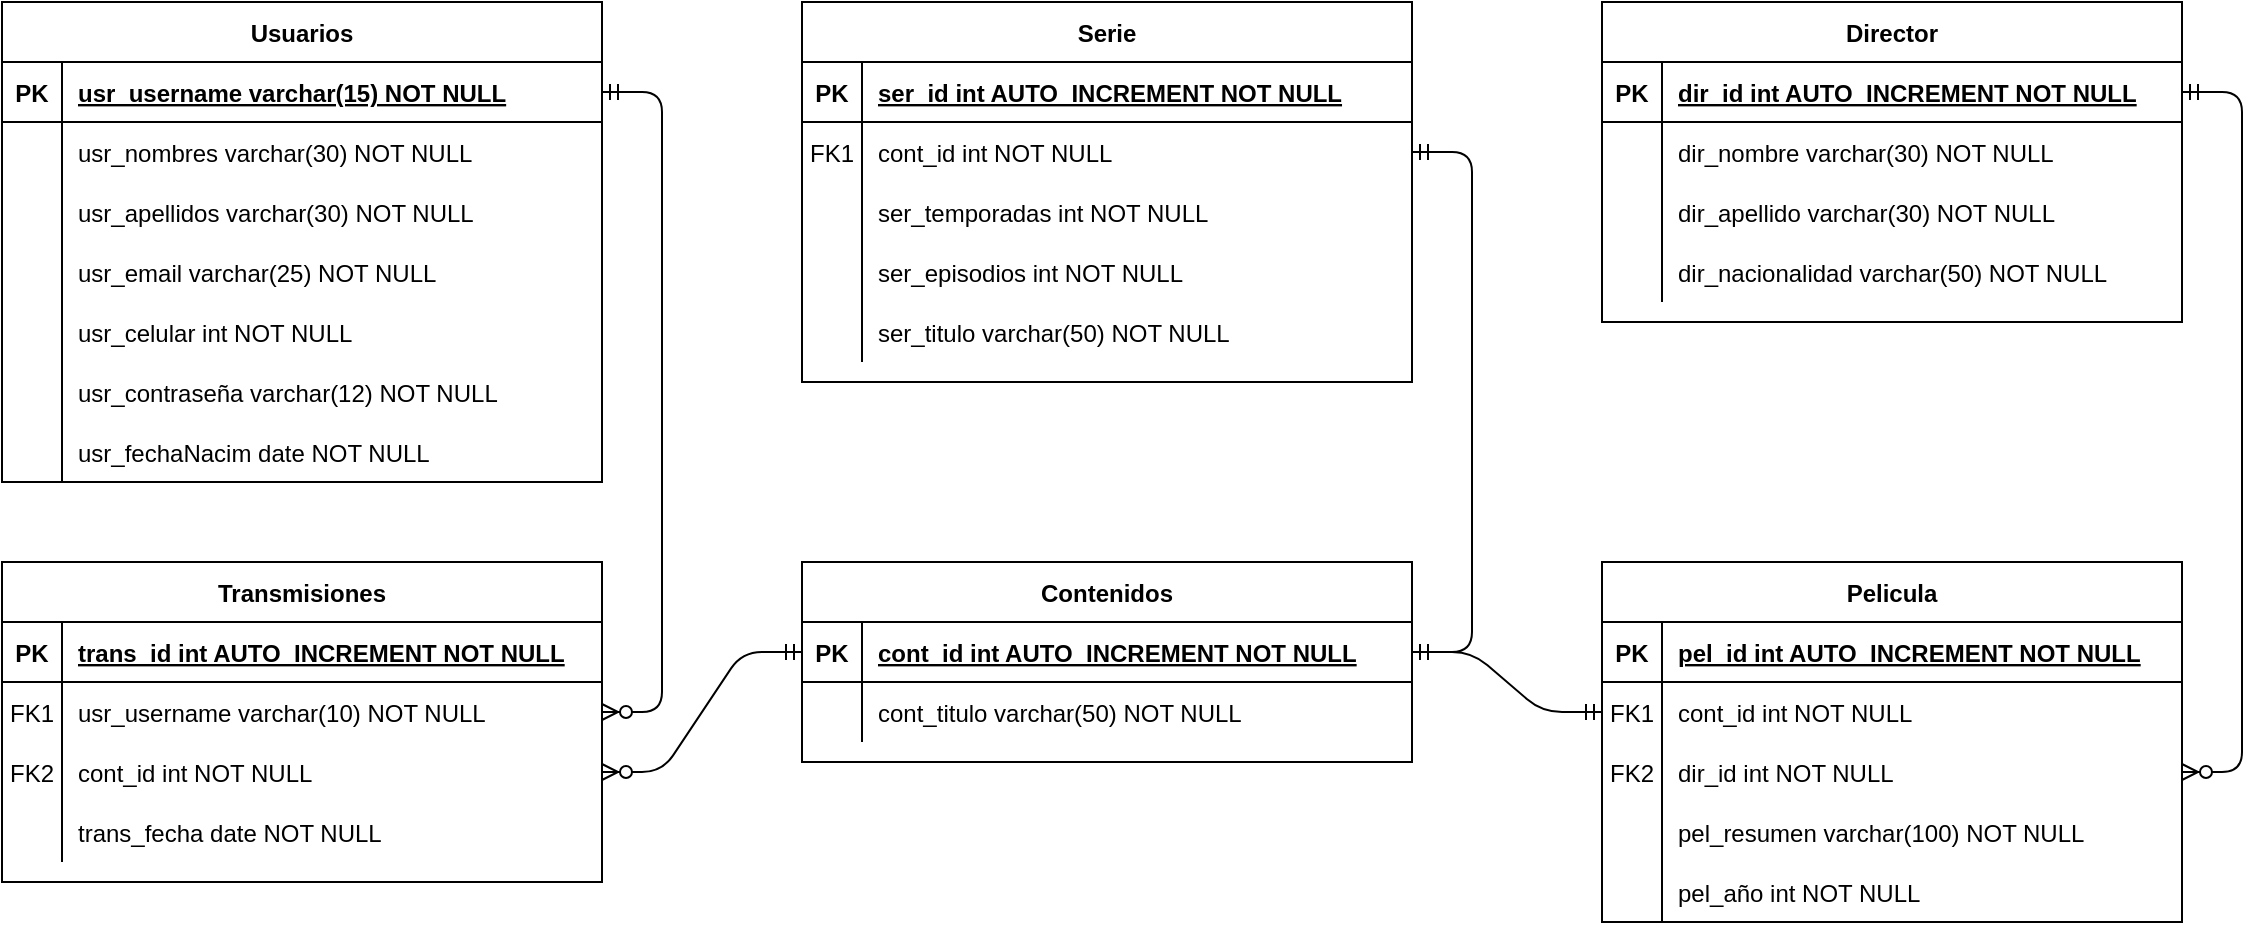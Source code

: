 <mxfile version="15.0.3" type="device"><diagram id="R2lEEEUBdFMjLlhIrx00" name="Page-1"><mxGraphModel dx="2200" dy="750" grid="1" gridSize="10" guides="1" tooltips="1" connect="1" arrows="1" fold="1" page="1" pageScale="1" pageWidth="850" pageHeight="1100" math="0" shadow="0" extFonts="Permanent Marker^https://fonts.googleapis.com/css?family=Permanent+Marker"><root><mxCell id="0"/><mxCell id="1" parent="0"/><mxCell id="C-vyLk0tnHw3VtMMgP7b-1" value="" style="edgeStyle=entityRelationEdgeStyle;endArrow=ERzeroToMany;startArrow=ERmandOne;endFill=1;startFill=0;" parent="1" source="C-vyLk0tnHw3VtMMgP7b-24" target="C-vyLk0tnHw3VtMMgP7b-6" edge="1"><mxGeometry width="100" height="100" relative="1" as="geometry"><mxPoint x="670" y="800" as="sourcePoint"/><mxPoint x="770" y="700" as="targetPoint"/></mxGeometry></mxCell><mxCell id="C-vyLk0tnHw3VtMMgP7b-2" value="Transmisiones" style="shape=table;startSize=30;container=1;collapsible=1;childLayout=tableLayout;fixedRows=1;rowLines=0;fontStyle=1;align=center;resizeLast=1;" parent="1" vertex="1"><mxGeometry x="350" y="480" width="300" height="160" as="geometry"/></mxCell><mxCell id="C-vyLk0tnHw3VtMMgP7b-3" value="" style="shape=partialRectangle;collapsible=0;dropTarget=0;pointerEvents=0;fillColor=none;points=[[0,0.5],[1,0.5]];portConstraint=eastwest;top=0;left=0;right=0;bottom=1;" parent="C-vyLk0tnHw3VtMMgP7b-2" vertex="1"><mxGeometry y="30" width="300" height="30" as="geometry"/></mxCell><mxCell id="C-vyLk0tnHw3VtMMgP7b-4" value="PK" style="shape=partialRectangle;overflow=hidden;connectable=0;fillColor=none;top=0;left=0;bottom=0;right=0;fontStyle=1;" parent="C-vyLk0tnHw3VtMMgP7b-3" vertex="1"><mxGeometry width="30" height="30" as="geometry"/></mxCell><mxCell id="C-vyLk0tnHw3VtMMgP7b-5" value="trans_id int AUTO_INCREMENT NOT NULL" style="shape=partialRectangle;overflow=hidden;connectable=0;fillColor=none;top=0;left=0;bottom=0;right=0;align=left;spacingLeft=6;fontStyle=5;" parent="C-vyLk0tnHw3VtMMgP7b-3" vertex="1"><mxGeometry x="30" width="270" height="30" as="geometry"/></mxCell><mxCell id="C-vyLk0tnHw3VtMMgP7b-6" value="" style="shape=partialRectangle;collapsible=0;dropTarget=0;pointerEvents=0;fillColor=none;points=[[0,0.5],[1,0.5]];portConstraint=eastwest;top=0;left=0;right=0;bottom=0;" parent="C-vyLk0tnHw3VtMMgP7b-2" vertex="1"><mxGeometry y="60" width="300" height="30" as="geometry"/></mxCell><mxCell id="C-vyLk0tnHw3VtMMgP7b-7" value="FK1" style="shape=partialRectangle;overflow=hidden;connectable=0;fillColor=none;top=0;left=0;bottom=0;right=0;" parent="C-vyLk0tnHw3VtMMgP7b-6" vertex="1"><mxGeometry width="30" height="30" as="geometry"/></mxCell><mxCell id="C-vyLk0tnHw3VtMMgP7b-8" value="usr_username varchar(10) NOT NULL" style="shape=partialRectangle;overflow=hidden;connectable=0;fillColor=none;top=0;left=0;bottom=0;right=0;align=left;spacingLeft=6;" parent="C-vyLk0tnHw3VtMMgP7b-6" vertex="1"><mxGeometry x="30" width="270" height="30" as="geometry"/></mxCell><mxCell id="C-vyLk0tnHw3VtMMgP7b-9" value="" style="shape=partialRectangle;collapsible=0;dropTarget=0;pointerEvents=0;fillColor=none;points=[[0,0.5],[1,0.5]];portConstraint=eastwest;top=0;left=0;right=0;bottom=0;" parent="C-vyLk0tnHw3VtMMgP7b-2" vertex="1"><mxGeometry y="90" width="300" height="30" as="geometry"/></mxCell><mxCell id="C-vyLk0tnHw3VtMMgP7b-10" value="FK2" style="shape=partialRectangle;overflow=hidden;connectable=0;fillColor=none;top=0;left=0;bottom=0;right=0;" parent="C-vyLk0tnHw3VtMMgP7b-9" vertex="1"><mxGeometry width="30" height="30" as="geometry"/></mxCell><mxCell id="C-vyLk0tnHw3VtMMgP7b-11" value="cont_id int NOT NULL" style="shape=partialRectangle;overflow=hidden;connectable=0;fillColor=none;top=0;left=0;bottom=0;right=0;align=left;spacingLeft=6;" parent="C-vyLk0tnHw3VtMMgP7b-9" vertex="1"><mxGeometry x="30" width="270" height="30" as="geometry"/></mxCell><mxCell id="R_ugHLdcSvVOcFBlfyfN-79" value="" style="shape=partialRectangle;collapsible=0;dropTarget=0;pointerEvents=0;fillColor=none;points=[[0,0.5],[1,0.5]];portConstraint=eastwest;top=0;left=0;right=0;bottom=0;" vertex="1" parent="C-vyLk0tnHw3VtMMgP7b-2"><mxGeometry y="120" width="300" height="30" as="geometry"/></mxCell><mxCell id="R_ugHLdcSvVOcFBlfyfN-80" value="" style="shape=partialRectangle;overflow=hidden;connectable=0;fillColor=none;top=0;left=0;bottom=0;right=0;" vertex="1" parent="R_ugHLdcSvVOcFBlfyfN-79"><mxGeometry width="30" height="30" as="geometry"/></mxCell><mxCell id="R_ugHLdcSvVOcFBlfyfN-81" value="trans_fecha date NOT NULL" style="shape=partialRectangle;overflow=hidden;connectable=0;fillColor=none;top=0;left=0;bottom=0;right=0;align=left;spacingLeft=6;" vertex="1" parent="R_ugHLdcSvVOcFBlfyfN-79"><mxGeometry x="30" width="270" height="30" as="geometry"/></mxCell><mxCell id="C-vyLk0tnHw3VtMMgP7b-23" value="Usuarios" style="shape=table;startSize=30;container=1;collapsible=1;childLayout=tableLayout;fixedRows=1;rowLines=0;fontStyle=1;align=center;resizeLast=1;" parent="1" vertex="1"><mxGeometry x="350" y="200" width="300" height="240" as="geometry"/></mxCell><mxCell id="C-vyLk0tnHw3VtMMgP7b-24" value="" style="shape=partialRectangle;collapsible=0;dropTarget=0;pointerEvents=0;fillColor=none;points=[[0,0.5],[1,0.5]];portConstraint=eastwest;top=0;left=0;right=0;bottom=1;" parent="C-vyLk0tnHw3VtMMgP7b-23" vertex="1"><mxGeometry y="30" width="300" height="30" as="geometry"/></mxCell><mxCell id="C-vyLk0tnHw3VtMMgP7b-25" value="PK" style="shape=partialRectangle;overflow=hidden;connectable=0;fillColor=none;top=0;left=0;bottom=0;right=0;fontStyle=1;" parent="C-vyLk0tnHw3VtMMgP7b-24" vertex="1"><mxGeometry width="30" height="30" as="geometry"/></mxCell><mxCell id="C-vyLk0tnHw3VtMMgP7b-26" value="usr_username varchar(15) NOT NULL " style="shape=partialRectangle;overflow=hidden;connectable=0;fillColor=none;top=0;left=0;bottom=0;right=0;align=left;spacingLeft=6;fontStyle=5;" parent="C-vyLk0tnHw3VtMMgP7b-24" vertex="1"><mxGeometry x="30" width="270" height="30" as="geometry"/></mxCell><mxCell id="R_ugHLdcSvVOcFBlfyfN-104" value="" style="shape=partialRectangle;collapsible=0;dropTarget=0;pointerEvents=0;fillColor=none;points=[[0,0.5],[1,0.5]];portConstraint=eastwest;top=0;left=0;right=0;bottom=0;" vertex="1" parent="C-vyLk0tnHw3VtMMgP7b-23"><mxGeometry y="60" width="300" height="30" as="geometry"/></mxCell><mxCell id="R_ugHLdcSvVOcFBlfyfN-105" value="" style="shape=partialRectangle;overflow=hidden;connectable=0;fillColor=none;top=0;left=0;bottom=0;right=0;" vertex="1" parent="R_ugHLdcSvVOcFBlfyfN-104"><mxGeometry width="30" height="30" as="geometry"/></mxCell><mxCell id="R_ugHLdcSvVOcFBlfyfN-106" value="usr_nombres varchar(30) NOT NULL" style="shape=partialRectangle;overflow=hidden;connectable=0;fillColor=none;top=0;left=0;bottom=0;right=0;align=left;spacingLeft=6;" vertex="1" parent="R_ugHLdcSvVOcFBlfyfN-104"><mxGeometry x="30" width="270" height="30" as="geometry"/></mxCell><mxCell id="R_ugHLdcSvVOcFBlfyfN-107" value="" style="shape=partialRectangle;collapsible=0;dropTarget=0;pointerEvents=0;fillColor=none;points=[[0,0.5],[1,0.5]];portConstraint=eastwest;top=0;left=0;right=0;bottom=0;" vertex="1" parent="C-vyLk0tnHw3VtMMgP7b-23"><mxGeometry y="90" width="300" height="30" as="geometry"/></mxCell><mxCell id="R_ugHLdcSvVOcFBlfyfN-108" value="" style="shape=partialRectangle;overflow=hidden;connectable=0;fillColor=none;top=0;left=0;bottom=0;right=0;" vertex="1" parent="R_ugHLdcSvVOcFBlfyfN-107"><mxGeometry width="30" height="30" as="geometry"/></mxCell><mxCell id="R_ugHLdcSvVOcFBlfyfN-109" value="usr_apellidos varchar(30) NOT NULL" style="shape=partialRectangle;overflow=hidden;connectable=0;fillColor=none;top=0;left=0;bottom=0;right=0;align=left;spacingLeft=6;" vertex="1" parent="R_ugHLdcSvVOcFBlfyfN-107"><mxGeometry x="30" width="270" height="30" as="geometry"/></mxCell><mxCell id="R_ugHLdcSvVOcFBlfyfN-110" value="" style="shape=partialRectangle;collapsible=0;dropTarget=0;pointerEvents=0;fillColor=none;points=[[0,0.5],[1,0.5]];portConstraint=eastwest;top=0;left=0;right=0;bottom=0;" vertex="1" parent="C-vyLk0tnHw3VtMMgP7b-23"><mxGeometry y="120" width="300" height="30" as="geometry"/></mxCell><mxCell id="R_ugHLdcSvVOcFBlfyfN-111" value="" style="shape=partialRectangle;overflow=hidden;connectable=0;fillColor=none;top=0;left=0;bottom=0;right=0;" vertex="1" parent="R_ugHLdcSvVOcFBlfyfN-110"><mxGeometry width="30" height="30" as="geometry"/></mxCell><mxCell id="R_ugHLdcSvVOcFBlfyfN-112" value="usr_email varchar(25) NOT NULL" style="shape=partialRectangle;overflow=hidden;connectable=0;fillColor=none;top=0;left=0;bottom=0;right=0;align=left;spacingLeft=6;" vertex="1" parent="R_ugHLdcSvVOcFBlfyfN-110"><mxGeometry x="30" width="270" height="30" as="geometry"/></mxCell><mxCell id="R_ugHLdcSvVOcFBlfyfN-113" value="" style="shape=partialRectangle;collapsible=0;dropTarget=0;pointerEvents=0;fillColor=none;points=[[0,0.5],[1,0.5]];portConstraint=eastwest;top=0;left=0;right=0;bottom=0;" vertex="1" parent="C-vyLk0tnHw3VtMMgP7b-23"><mxGeometry y="150" width="300" height="30" as="geometry"/></mxCell><mxCell id="R_ugHLdcSvVOcFBlfyfN-114" value="" style="shape=partialRectangle;overflow=hidden;connectable=0;fillColor=none;top=0;left=0;bottom=0;right=0;" vertex="1" parent="R_ugHLdcSvVOcFBlfyfN-113"><mxGeometry width="30" height="30" as="geometry"/></mxCell><mxCell id="R_ugHLdcSvVOcFBlfyfN-115" value="usr_celular int NOT NULL" style="shape=partialRectangle;overflow=hidden;connectable=0;fillColor=none;top=0;left=0;bottom=0;right=0;align=left;spacingLeft=6;" vertex="1" parent="R_ugHLdcSvVOcFBlfyfN-113"><mxGeometry x="30" width="270" height="30" as="geometry"/></mxCell><mxCell id="R_ugHLdcSvVOcFBlfyfN-116" value="" style="shape=partialRectangle;collapsible=0;dropTarget=0;pointerEvents=0;fillColor=none;points=[[0,0.5],[1,0.5]];portConstraint=eastwest;top=0;left=0;right=0;bottom=0;" vertex="1" parent="C-vyLk0tnHw3VtMMgP7b-23"><mxGeometry y="180" width="300" height="30" as="geometry"/></mxCell><mxCell id="R_ugHLdcSvVOcFBlfyfN-117" value="" style="shape=partialRectangle;overflow=hidden;connectable=0;fillColor=none;top=0;left=0;bottom=0;right=0;" vertex="1" parent="R_ugHLdcSvVOcFBlfyfN-116"><mxGeometry width="30" height="30" as="geometry"/></mxCell><mxCell id="R_ugHLdcSvVOcFBlfyfN-118" value="usr_contraseña varchar(12) NOT NULL" style="shape=partialRectangle;overflow=hidden;connectable=0;fillColor=none;top=0;left=0;bottom=0;right=0;align=left;spacingLeft=6;" vertex="1" parent="R_ugHLdcSvVOcFBlfyfN-116"><mxGeometry x="30" width="270" height="30" as="geometry"/></mxCell><mxCell id="C-vyLk0tnHw3VtMMgP7b-27" value="" style="shape=partialRectangle;collapsible=0;dropTarget=0;pointerEvents=0;fillColor=none;points=[[0,0.5],[1,0.5]];portConstraint=eastwest;top=0;left=0;right=0;bottom=0;" parent="C-vyLk0tnHw3VtMMgP7b-23" vertex="1"><mxGeometry y="210" width="300" height="30" as="geometry"/></mxCell><mxCell id="C-vyLk0tnHw3VtMMgP7b-28" value="" style="shape=partialRectangle;overflow=hidden;connectable=0;fillColor=none;top=0;left=0;bottom=0;right=0;" parent="C-vyLk0tnHw3VtMMgP7b-27" vertex="1"><mxGeometry width="30" height="30" as="geometry"/></mxCell><mxCell id="C-vyLk0tnHw3VtMMgP7b-29" value="usr_fechaNacim date NOT NULL" style="shape=partialRectangle;overflow=hidden;connectable=0;fillColor=none;top=0;left=0;bottom=0;right=0;align=left;spacingLeft=6;" parent="C-vyLk0tnHw3VtMMgP7b-27" vertex="1"><mxGeometry x="30" width="270" height="30" as="geometry"/></mxCell><mxCell id="R_ugHLdcSvVOcFBlfyfN-11" value="Pelicula" style="shape=table;startSize=30;container=1;collapsible=1;childLayout=tableLayout;fixedRows=1;rowLines=0;fontStyle=1;align=center;resizeLast=1;" vertex="1" parent="1"><mxGeometry x="1150" y="480" width="290" height="180" as="geometry"/></mxCell><mxCell id="R_ugHLdcSvVOcFBlfyfN-12" value="" style="shape=partialRectangle;collapsible=0;dropTarget=0;pointerEvents=0;fillColor=none;points=[[0,0.5],[1,0.5]];portConstraint=eastwest;top=0;left=0;right=0;bottom=1;" vertex="1" parent="R_ugHLdcSvVOcFBlfyfN-11"><mxGeometry y="30" width="290" height="30" as="geometry"/></mxCell><mxCell id="R_ugHLdcSvVOcFBlfyfN-13" value="PK" style="shape=partialRectangle;overflow=hidden;connectable=0;fillColor=none;top=0;left=0;bottom=0;right=0;fontStyle=1;" vertex="1" parent="R_ugHLdcSvVOcFBlfyfN-12"><mxGeometry width="30" height="30" as="geometry"/></mxCell><mxCell id="R_ugHLdcSvVOcFBlfyfN-14" value="pel_id int AUTO_INCREMENT NOT NULL " style="shape=partialRectangle;overflow=hidden;connectable=0;fillColor=none;top=0;left=0;bottom=0;right=0;align=left;spacingLeft=6;fontStyle=5;" vertex="1" parent="R_ugHLdcSvVOcFBlfyfN-12"><mxGeometry x="30" width="260" height="30" as="geometry"/></mxCell><mxCell id="R_ugHLdcSvVOcFBlfyfN-15" value="" style="shape=partialRectangle;collapsible=0;dropTarget=0;pointerEvents=0;fillColor=none;points=[[0,0.5],[1,0.5]];portConstraint=eastwest;top=0;left=0;right=0;bottom=0;" vertex="1" parent="R_ugHLdcSvVOcFBlfyfN-11"><mxGeometry y="60" width="290" height="30" as="geometry"/></mxCell><mxCell id="R_ugHLdcSvVOcFBlfyfN-16" value="FK1" style="shape=partialRectangle;overflow=hidden;connectable=0;fillColor=none;top=0;left=0;bottom=0;right=0;" vertex="1" parent="R_ugHLdcSvVOcFBlfyfN-15"><mxGeometry width="30" height="30" as="geometry"/></mxCell><mxCell id="R_ugHLdcSvVOcFBlfyfN-17" value="cont_id int NOT NULL" style="shape=partialRectangle;overflow=hidden;connectable=0;fillColor=none;top=0;left=0;bottom=0;right=0;align=left;spacingLeft=6;" vertex="1" parent="R_ugHLdcSvVOcFBlfyfN-15"><mxGeometry x="30" width="260" height="30" as="geometry"/></mxCell><mxCell id="R_ugHLdcSvVOcFBlfyfN-85" value="" style="shape=partialRectangle;collapsible=0;dropTarget=0;pointerEvents=0;fillColor=none;points=[[0,0.5],[1,0.5]];portConstraint=eastwest;top=0;left=0;right=0;bottom=0;" vertex="1" parent="R_ugHLdcSvVOcFBlfyfN-11"><mxGeometry y="90" width="290" height="30" as="geometry"/></mxCell><mxCell id="R_ugHLdcSvVOcFBlfyfN-86" value="FK2" style="shape=partialRectangle;overflow=hidden;connectable=0;fillColor=none;top=0;left=0;bottom=0;right=0;" vertex="1" parent="R_ugHLdcSvVOcFBlfyfN-85"><mxGeometry width="30" height="30" as="geometry"/></mxCell><mxCell id="R_ugHLdcSvVOcFBlfyfN-87" value="dir_id int NOT NULL" style="shape=partialRectangle;overflow=hidden;connectable=0;fillColor=none;top=0;left=0;bottom=0;right=0;align=left;spacingLeft=6;" vertex="1" parent="R_ugHLdcSvVOcFBlfyfN-85"><mxGeometry x="30" width="260" height="30" as="geometry"/></mxCell><mxCell id="R_ugHLdcSvVOcFBlfyfN-57" value="" style="shape=partialRectangle;collapsible=0;dropTarget=0;pointerEvents=0;fillColor=none;points=[[0,0.5],[1,0.5]];portConstraint=eastwest;top=0;left=0;right=0;bottom=0;" vertex="1" parent="R_ugHLdcSvVOcFBlfyfN-11"><mxGeometry y="120" width="290" height="30" as="geometry"/></mxCell><mxCell id="R_ugHLdcSvVOcFBlfyfN-58" value="" style="shape=partialRectangle;overflow=hidden;connectable=0;fillColor=none;top=0;left=0;bottom=0;right=0;" vertex="1" parent="R_ugHLdcSvVOcFBlfyfN-57"><mxGeometry width="30" height="30" as="geometry"/></mxCell><mxCell id="R_ugHLdcSvVOcFBlfyfN-59" value="pel_resumen varchar(100) NOT NULL" style="shape=partialRectangle;overflow=hidden;connectable=0;fillColor=none;top=0;left=0;bottom=0;right=0;align=left;spacingLeft=6;" vertex="1" parent="R_ugHLdcSvVOcFBlfyfN-57"><mxGeometry x="30" width="260" height="30" as="geometry"/></mxCell><mxCell id="R_ugHLdcSvVOcFBlfyfN-71" value="" style="shape=partialRectangle;collapsible=0;dropTarget=0;pointerEvents=0;fillColor=none;points=[[0,0.5],[1,0.5]];portConstraint=eastwest;top=0;left=0;right=0;bottom=0;" vertex="1" parent="R_ugHLdcSvVOcFBlfyfN-11"><mxGeometry y="150" width="290" height="30" as="geometry"/></mxCell><mxCell id="R_ugHLdcSvVOcFBlfyfN-72" value="" style="shape=partialRectangle;overflow=hidden;connectable=0;fillColor=none;top=0;left=0;bottom=0;right=0;" vertex="1" parent="R_ugHLdcSvVOcFBlfyfN-71"><mxGeometry width="30" height="30" as="geometry"/></mxCell><mxCell id="R_ugHLdcSvVOcFBlfyfN-73" value="pel_año int NOT NULL" style="shape=partialRectangle;overflow=hidden;connectable=0;fillColor=none;top=0;left=0;bottom=0;right=0;align=left;spacingLeft=6;" vertex="1" parent="R_ugHLdcSvVOcFBlfyfN-71"><mxGeometry x="30" width="260" height="30" as="geometry"/></mxCell><mxCell id="R_ugHLdcSvVOcFBlfyfN-23" value="Serie" style="shape=table;startSize=30;container=1;collapsible=1;childLayout=tableLayout;fixedRows=1;rowLines=0;fontStyle=1;align=center;resizeLast=1;" vertex="1" parent="1"><mxGeometry x="750" y="200" width="305" height="190" as="geometry"/></mxCell><mxCell id="R_ugHLdcSvVOcFBlfyfN-24" value="" style="shape=partialRectangle;collapsible=0;dropTarget=0;pointerEvents=0;fillColor=none;points=[[0,0.5],[1,0.5]];portConstraint=eastwest;top=0;left=0;right=0;bottom=1;" vertex="1" parent="R_ugHLdcSvVOcFBlfyfN-23"><mxGeometry y="30" width="305" height="30" as="geometry"/></mxCell><mxCell id="R_ugHLdcSvVOcFBlfyfN-25" value="PK" style="shape=partialRectangle;overflow=hidden;connectable=0;fillColor=none;top=0;left=0;bottom=0;right=0;fontStyle=1;" vertex="1" parent="R_ugHLdcSvVOcFBlfyfN-24"><mxGeometry width="30" height="30" as="geometry"/></mxCell><mxCell id="R_ugHLdcSvVOcFBlfyfN-26" value="ser_id int AUTO_INCREMENT NOT NULL " style="shape=partialRectangle;overflow=hidden;connectable=0;fillColor=none;top=0;left=0;bottom=0;right=0;align=left;spacingLeft=6;fontStyle=5;" vertex="1" parent="R_ugHLdcSvVOcFBlfyfN-24"><mxGeometry x="30" width="275" height="30" as="geometry"/></mxCell><mxCell id="R_ugHLdcSvVOcFBlfyfN-27" value="" style="shape=partialRectangle;collapsible=0;dropTarget=0;pointerEvents=0;fillColor=none;points=[[0,0.5],[1,0.5]];portConstraint=eastwest;top=0;left=0;right=0;bottom=0;" vertex="1" parent="R_ugHLdcSvVOcFBlfyfN-23"><mxGeometry y="60" width="305" height="30" as="geometry"/></mxCell><mxCell id="R_ugHLdcSvVOcFBlfyfN-28" value="FK1" style="shape=partialRectangle;overflow=hidden;connectable=0;fillColor=none;top=0;left=0;bottom=0;right=0;" vertex="1" parent="R_ugHLdcSvVOcFBlfyfN-27"><mxGeometry width="30" height="30" as="geometry"/></mxCell><mxCell id="R_ugHLdcSvVOcFBlfyfN-29" value="cont_id int NOT NULL" style="shape=partialRectangle;overflow=hidden;connectable=0;fillColor=none;top=0;left=0;bottom=0;right=0;align=left;spacingLeft=6;" vertex="1" parent="R_ugHLdcSvVOcFBlfyfN-27"><mxGeometry x="30" width="275" height="30" as="geometry"/></mxCell><mxCell id="R_ugHLdcSvVOcFBlfyfN-30" value="" style="shape=partialRectangle;collapsible=0;dropTarget=0;pointerEvents=0;fillColor=none;points=[[0,0.5],[1,0.5]];portConstraint=eastwest;top=0;left=0;right=0;bottom=0;" vertex="1" parent="R_ugHLdcSvVOcFBlfyfN-23"><mxGeometry y="90" width="305" height="30" as="geometry"/></mxCell><mxCell id="R_ugHLdcSvVOcFBlfyfN-31" value="" style="shape=partialRectangle;overflow=hidden;connectable=0;fillColor=none;top=0;left=0;bottom=0;right=0;" vertex="1" parent="R_ugHLdcSvVOcFBlfyfN-30"><mxGeometry width="30" height="30" as="geometry"/></mxCell><mxCell id="R_ugHLdcSvVOcFBlfyfN-32" value="ser_temporadas int NOT NULL" style="shape=partialRectangle;overflow=hidden;connectable=0;fillColor=none;top=0;left=0;bottom=0;right=0;align=left;spacingLeft=6;" vertex="1" parent="R_ugHLdcSvVOcFBlfyfN-30"><mxGeometry x="30" width="275" height="30" as="geometry"/></mxCell><mxCell id="R_ugHLdcSvVOcFBlfyfN-68" value="" style="shape=partialRectangle;collapsible=0;dropTarget=0;pointerEvents=0;fillColor=none;points=[[0,0.5],[1,0.5]];portConstraint=eastwest;top=0;left=0;right=0;bottom=0;" vertex="1" parent="R_ugHLdcSvVOcFBlfyfN-23"><mxGeometry y="120" width="305" height="30" as="geometry"/></mxCell><mxCell id="R_ugHLdcSvVOcFBlfyfN-69" value="" style="shape=partialRectangle;overflow=hidden;connectable=0;fillColor=none;top=0;left=0;bottom=0;right=0;" vertex="1" parent="R_ugHLdcSvVOcFBlfyfN-68"><mxGeometry width="30" height="30" as="geometry"/></mxCell><mxCell id="R_ugHLdcSvVOcFBlfyfN-70" value="ser_episodios int NOT NULL" style="shape=partialRectangle;overflow=hidden;connectable=0;fillColor=none;top=0;left=0;bottom=0;right=0;align=left;spacingLeft=6;" vertex="1" parent="R_ugHLdcSvVOcFBlfyfN-68"><mxGeometry x="30" width="275" height="30" as="geometry"/></mxCell><mxCell id="R_ugHLdcSvVOcFBlfyfN-88" value="" style="shape=partialRectangle;collapsible=0;dropTarget=0;pointerEvents=0;fillColor=none;points=[[0,0.5],[1,0.5]];portConstraint=eastwest;top=0;left=0;right=0;bottom=0;" vertex="1" parent="R_ugHLdcSvVOcFBlfyfN-23"><mxGeometry y="150" width="305" height="30" as="geometry"/></mxCell><mxCell id="R_ugHLdcSvVOcFBlfyfN-89" value="" style="shape=partialRectangle;overflow=hidden;connectable=0;fillColor=none;top=0;left=0;bottom=0;right=0;" vertex="1" parent="R_ugHLdcSvVOcFBlfyfN-88"><mxGeometry width="30" height="30" as="geometry"/></mxCell><mxCell id="R_ugHLdcSvVOcFBlfyfN-90" value="ser_titulo varchar(50) NOT NULL" style="shape=partialRectangle;overflow=hidden;connectable=0;fillColor=none;top=0;left=0;bottom=0;right=0;align=left;spacingLeft=6;" vertex="1" parent="R_ugHLdcSvVOcFBlfyfN-88"><mxGeometry x="30" width="275" height="30" as="geometry"/></mxCell><mxCell id="R_ugHLdcSvVOcFBlfyfN-33" value="Director" style="shape=table;startSize=30;container=1;collapsible=1;childLayout=tableLayout;fixedRows=1;rowLines=0;fontStyle=1;align=center;resizeLast=1;" vertex="1" parent="1"><mxGeometry x="1150" y="200" width="290" height="160" as="geometry"/></mxCell><mxCell id="R_ugHLdcSvVOcFBlfyfN-34" value="" style="shape=partialRectangle;collapsible=0;dropTarget=0;pointerEvents=0;fillColor=none;points=[[0,0.5],[1,0.5]];portConstraint=eastwest;top=0;left=0;right=0;bottom=1;" vertex="1" parent="R_ugHLdcSvVOcFBlfyfN-33"><mxGeometry y="30" width="290" height="30" as="geometry"/></mxCell><mxCell id="R_ugHLdcSvVOcFBlfyfN-35" value="PK" style="shape=partialRectangle;overflow=hidden;connectable=0;fillColor=none;top=0;left=0;bottom=0;right=0;fontStyle=1;" vertex="1" parent="R_ugHLdcSvVOcFBlfyfN-34"><mxGeometry width="30" height="30" as="geometry"/></mxCell><mxCell id="R_ugHLdcSvVOcFBlfyfN-36" value="dir_id int AUTO_INCREMENT NOT NULL " style="shape=partialRectangle;overflow=hidden;connectable=0;fillColor=none;top=0;left=0;bottom=0;right=0;align=left;spacingLeft=6;fontStyle=5;" vertex="1" parent="R_ugHLdcSvVOcFBlfyfN-34"><mxGeometry x="30" width="260" height="30" as="geometry"/></mxCell><mxCell id="R_ugHLdcSvVOcFBlfyfN-37" value="" style="shape=partialRectangle;collapsible=0;dropTarget=0;pointerEvents=0;fillColor=none;points=[[0,0.5],[1,0.5]];portConstraint=eastwest;top=0;left=0;right=0;bottom=0;" vertex="1" parent="R_ugHLdcSvVOcFBlfyfN-33"><mxGeometry y="60" width="290" height="30" as="geometry"/></mxCell><mxCell id="R_ugHLdcSvVOcFBlfyfN-38" value="" style="shape=partialRectangle;overflow=hidden;connectable=0;fillColor=none;top=0;left=0;bottom=0;right=0;" vertex="1" parent="R_ugHLdcSvVOcFBlfyfN-37"><mxGeometry width="30" height="30" as="geometry"/></mxCell><mxCell id="R_ugHLdcSvVOcFBlfyfN-39" value="dir_nombre varchar(30) NOT NULL" style="shape=partialRectangle;overflow=hidden;connectable=0;fillColor=none;top=0;left=0;bottom=0;right=0;align=left;spacingLeft=6;" vertex="1" parent="R_ugHLdcSvVOcFBlfyfN-37"><mxGeometry x="30" width="260" height="30" as="geometry"/></mxCell><mxCell id="R_ugHLdcSvVOcFBlfyfN-40" value="" style="shape=partialRectangle;collapsible=0;dropTarget=0;pointerEvents=0;fillColor=none;points=[[0,0.5],[1,0.5]];portConstraint=eastwest;top=0;left=0;right=0;bottom=0;" vertex="1" parent="R_ugHLdcSvVOcFBlfyfN-33"><mxGeometry y="90" width="290" height="30" as="geometry"/></mxCell><mxCell id="R_ugHLdcSvVOcFBlfyfN-41" value="" style="shape=partialRectangle;overflow=hidden;connectable=0;fillColor=none;top=0;left=0;bottom=0;right=0;" vertex="1" parent="R_ugHLdcSvVOcFBlfyfN-40"><mxGeometry width="30" height="30" as="geometry"/></mxCell><mxCell id="R_ugHLdcSvVOcFBlfyfN-42" value="dir_apellido varchar(30) NOT NULL" style="shape=partialRectangle;overflow=hidden;connectable=0;fillColor=none;top=0;left=0;bottom=0;right=0;align=left;spacingLeft=6;" vertex="1" parent="R_ugHLdcSvVOcFBlfyfN-40"><mxGeometry x="30" width="260" height="30" as="geometry"/></mxCell><mxCell id="R_ugHLdcSvVOcFBlfyfN-74" value="" style="shape=partialRectangle;collapsible=0;dropTarget=0;pointerEvents=0;fillColor=none;points=[[0,0.5],[1,0.5]];portConstraint=eastwest;top=0;left=0;right=0;bottom=0;" vertex="1" parent="R_ugHLdcSvVOcFBlfyfN-33"><mxGeometry y="120" width="290" height="30" as="geometry"/></mxCell><mxCell id="R_ugHLdcSvVOcFBlfyfN-75" value="" style="shape=partialRectangle;overflow=hidden;connectable=0;fillColor=none;top=0;left=0;bottom=0;right=0;" vertex="1" parent="R_ugHLdcSvVOcFBlfyfN-74"><mxGeometry width="30" height="30" as="geometry"/></mxCell><mxCell id="R_ugHLdcSvVOcFBlfyfN-76" value="dir_nacionalidad varchar(50) NOT NULL" style="shape=partialRectangle;overflow=hidden;connectable=0;fillColor=none;top=0;left=0;bottom=0;right=0;align=left;spacingLeft=6;" vertex="1" parent="R_ugHLdcSvVOcFBlfyfN-74"><mxGeometry x="30" width="260" height="30" as="geometry"/></mxCell><mxCell id="R_ugHLdcSvVOcFBlfyfN-43" style="edgeStyle=entityRelationEdgeStyle;rounded=1;orthogonalLoop=1;jettySize=auto;html=1;entryX=1;entryY=0.5;entryDx=0;entryDy=0;startArrow=ERmandOne;startFill=0;endArrow=ERzeroToMany;endFill=1;exitX=1;exitY=0.5;exitDx=0;exitDy=0;" edge="1" parent="1" source="R_ugHLdcSvVOcFBlfyfN-34" target="R_ugHLdcSvVOcFBlfyfN-85"><mxGeometry relative="1" as="geometry"><mxPoint x="1590" y="297" as="sourcePoint"/></mxGeometry></mxCell><mxCell id="R_ugHLdcSvVOcFBlfyfN-47" value="Contenidos" style="shape=table;startSize=30;container=1;collapsible=1;childLayout=tableLayout;fixedRows=1;rowLines=0;fontStyle=1;align=center;resizeLast=1;" vertex="1" parent="1"><mxGeometry x="750" y="480" width="305" height="100" as="geometry"/></mxCell><mxCell id="R_ugHLdcSvVOcFBlfyfN-48" value="" style="shape=partialRectangle;collapsible=0;dropTarget=0;pointerEvents=0;fillColor=none;points=[[0,0.5],[1,0.5]];portConstraint=eastwest;top=0;left=0;right=0;bottom=1;" vertex="1" parent="R_ugHLdcSvVOcFBlfyfN-47"><mxGeometry y="30" width="305" height="30" as="geometry"/></mxCell><mxCell id="R_ugHLdcSvVOcFBlfyfN-49" value="PK" style="shape=partialRectangle;overflow=hidden;connectable=0;fillColor=none;top=0;left=0;bottom=0;right=0;fontStyle=1;" vertex="1" parent="R_ugHLdcSvVOcFBlfyfN-48"><mxGeometry width="30" height="30" as="geometry"/></mxCell><mxCell id="R_ugHLdcSvVOcFBlfyfN-50" value="cont_id int AUTO_INCREMENT NOT NULL " style="shape=partialRectangle;overflow=hidden;connectable=0;fillColor=none;top=0;left=0;bottom=0;right=0;align=left;spacingLeft=6;fontStyle=5;" vertex="1" parent="R_ugHLdcSvVOcFBlfyfN-48"><mxGeometry x="30" width="275" height="30" as="geometry"/></mxCell><mxCell id="R_ugHLdcSvVOcFBlfyfN-82" value="" style="shape=partialRectangle;collapsible=0;dropTarget=0;pointerEvents=0;fillColor=none;points=[[0,0.5],[1,0.5]];portConstraint=eastwest;top=0;left=0;right=0;bottom=0;" vertex="1" parent="R_ugHLdcSvVOcFBlfyfN-47"><mxGeometry y="60" width="305" height="30" as="geometry"/></mxCell><mxCell id="R_ugHLdcSvVOcFBlfyfN-83" value="" style="shape=partialRectangle;overflow=hidden;connectable=0;fillColor=none;top=0;left=0;bottom=0;right=0;" vertex="1" parent="R_ugHLdcSvVOcFBlfyfN-82"><mxGeometry width="30" height="30" as="geometry"/></mxCell><mxCell id="R_ugHLdcSvVOcFBlfyfN-84" value="cont_titulo varchar(50) NOT NULL" style="shape=partialRectangle;overflow=hidden;connectable=0;fillColor=none;top=0;left=0;bottom=0;right=0;align=left;spacingLeft=6;" vertex="1" parent="R_ugHLdcSvVOcFBlfyfN-82"><mxGeometry x="30" width="275" height="30" as="geometry"/></mxCell><mxCell id="R_ugHLdcSvVOcFBlfyfN-78" value="" style="edgeStyle=entityRelationEdgeStyle;rounded=1;orthogonalLoop=1;jettySize=auto;html=1;startArrow=ERmandOne;startFill=0;endArrow=ERzeroToMany;endFill=1;entryX=1;entryY=0.5;entryDx=0;entryDy=0;" edge="1" parent="1" source="R_ugHLdcSvVOcFBlfyfN-48" target="C-vyLk0tnHw3VtMMgP7b-9"><mxGeometry relative="1" as="geometry"/></mxCell><mxCell id="R_ugHLdcSvVOcFBlfyfN-91" style="edgeStyle=entityRelationEdgeStyle;rounded=1;orthogonalLoop=1;jettySize=auto;html=1;entryX=1;entryY=0.5;entryDx=0;entryDy=0;startArrow=ERmandOne;startFill=0;endArrow=ERmandOne;endFill=0;exitX=1;exitY=0.5;exitDx=0;exitDy=0;" edge="1" parent="1" source="R_ugHLdcSvVOcFBlfyfN-48" target="R_ugHLdcSvVOcFBlfyfN-27"><mxGeometry relative="1" as="geometry"/></mxCell><mxCell id="R_ugHLdcSvVOcFBlfyfN-92" style="edgeStyle=entityRelationEdgeStyle;rounded=1;orthogonalLoop=1;jettySize=auto;html=1;entryX=0;entryY=0.5;entryDx=0;entryDy=0;startArrow=ERmandOne;startFill=0;endArrow=ERmandOne;endFill=0;exitX=1;exitY=0.5;exitDx=0;exitDy=0;" edge="1" parent="1" source="R_ugHLdcSvVOcFBlfyfN-48" target="R_ugHLdcSvVOcFBlfyfN-15"><mxGeometry relative="1" as="geometry"/></mxCell></root></mxGraphModel></diagram></mxfile>